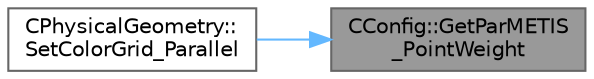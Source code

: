 digraph "CConfig::GetParMETIS_PointWeight"
{
 // LATEX_PDF_SIZE
  bgcolor="transparent";
  edge [fontname=Helvetica,fontsize=10,labelfontname=Helvetica,labelfontsize=10];
  node [fontname=Helvetica,fontsize=10,shape=box,height=0.2,width=0.4];
  rankdir="RL";
  Node1 [id="Node000001",label="CConfig::GetParMETIS\l_PointWeight",height=0.2,width=0.4,color="gray40", fillcolor="grey60", style="filled", fontcolor="black",tooltip="Get the ParMETIS load balancing weight for points."];
  Node1 -> Node2 [id="edge1_Node000001_Node000002",dir="back",color="steelblue1",style="solid",tooltip=" "];
  Node2 [id="Node000002",label="CPhysicalGeometry::\lSetColorGrid_Parallel",height=0.2,width=0.4,color="grey40", fillcolor="white", style="filled",URL="$classCPhysicalGeometry.html#a27f2280d718b6ce42b4ff31476f5e32b",tooltip="Set the domains for grid grid partitioning using ParMETIS."];
}
